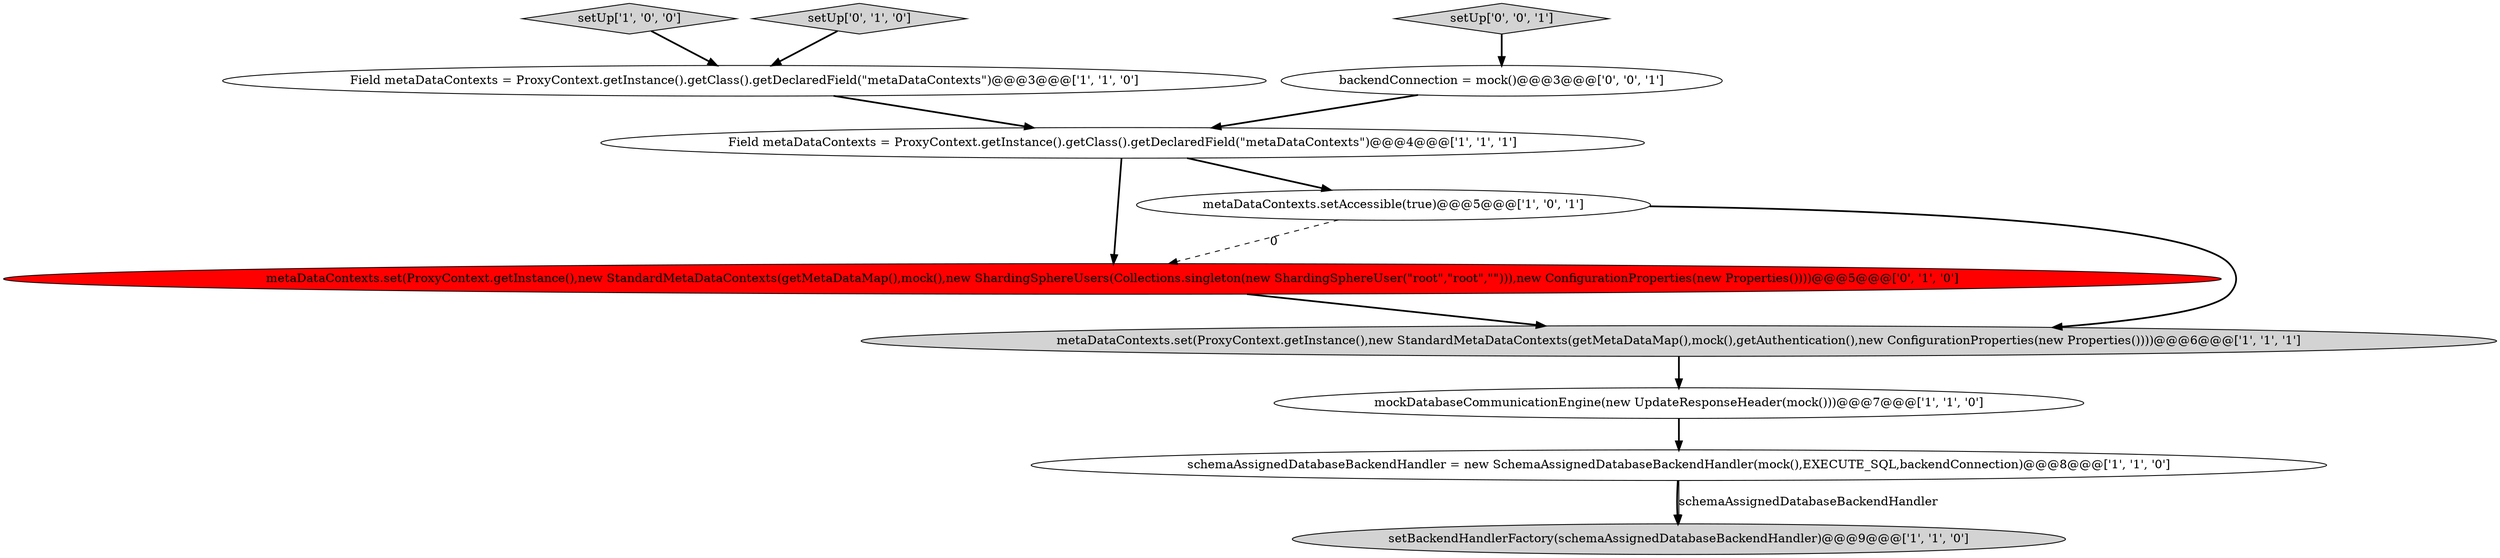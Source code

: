 digraph {
1 [style = filled, label = "Field metaDataContexts = ProxyContext.getInstance().getClass().getDeclaredField(\"metaDataContexts\")@@@4@@@['1', '1', '1']", fillcolor = white, shape = ellipse image = "AAA0AAABBB1BBB"];
4 [style = filled, label = "setUp['1', '0', '0']", fillcolor = lightgray, shape = diamond image = "AAA0AAABBB1BBB"];
7 [style = filled, label = "metaDataContexts.set(ProxyContext.getInstance(),new StandardMetaDataContexts(getMetaDataMap(),mock(),getAuthentication(),new ConfigurationProperties(new Properties())))@@@6@@@['1', '1', '1']", fillcolor = lightgray, shape = ellipse image = "AAA0AAABBB1BBB"];
2 [style = filled, label = "schemaAssignedDatabaseBackendHandler = new SchemaAssignedDatabaseBackendHandler(mock(),EXECUTE_SQL,backendConnection)@@@8@@@['1', '1', '0']", fillcolor = white, shape = ellipse image = "AAA0AAABBB1BBB"];
0 [style = filled, label = "setBackendHandlerFactory(schemaAssignedDatabaseBackendHandler)@@@9@@@['1', '1', '0']", fillcolor = lightgray, shape = ellipse image = "AAA0AAABBB1BBB"];
3 [style = filled, label = "Field metaDataContexts = ProxyContext.getInstance().getClass().getDeclaredField(\"metaDataContexts\")@@@3@@@['1', '1', '0']", fillcolor = white, shape = ellipse image = "AAA0AAABBB1BBB"];
9 [style = filled, label = "setUp['0', '1', '0']", fillcolor = lightgray, shape = diamond image = "AAA0AAABBB2BBB"];
8 [style = filled, label = "metaDataContexts.set(ProxyContext.getInstance(),new StandardMetaDataContexts(getMetaDataMap(),mock(),new ShardingSphereUsers(Collections.singleton(new ShardingSphereUser(\"root\",\"root\",\"\"))),new ConfigurationProperties(new Properties())))@@@5@@@['0', '1', '0']", fillcolor = red, shape = ellipse image = "AAA1AAABBB2BBB"];
11 [style = filled, label = "backendConnection = mock()@@@3@@@['0', '0', '1']", fillcolor = white, shape = ellipse image = "AAA0AAABBB3BBB"];
6 [style = filled, label = "metaDataContexts.setAccessible(true)@@@5@@@['1', '0', '1']", fillcolor = white, shape = ellipse image = "AAA0AAABBB1BBB"];
5 [style = filled, label = "mockDatabaseCommunicationEngine(new UpdateResponseHeader(mock()))@@@7@@@['1', '1', '0']", fillcolor = white, shape = ellipse image = "AAA0AAABBB1BBB"];
10 [style = filled, label = "setUp['0', '0', '1']", fillcolor = lightgray, shape = diamond image = "AAA0AAABBB3BBB"];
9->3 [style = bold, label=""];
4->3 [style = bold, label=""];
5->2 [style = bold, label=""];
7->5 [style = bold, label=""];
2->0 [style = bold, label=""];
1->6 [style = bold, label=""];
2->0 [style = solid, label="schemaAssignedDatabaseBackendHandler"];
1->8 [style = bold, label=""];
6->8 [style = dashed, label="0"];
6->7 [style = bold, label=""];
3->1 [style = bold, label=""];
11->1 [style = bold, label=""];
8->7 [style = bold, label=""];
10->11 [style = bold, label=""];
}
